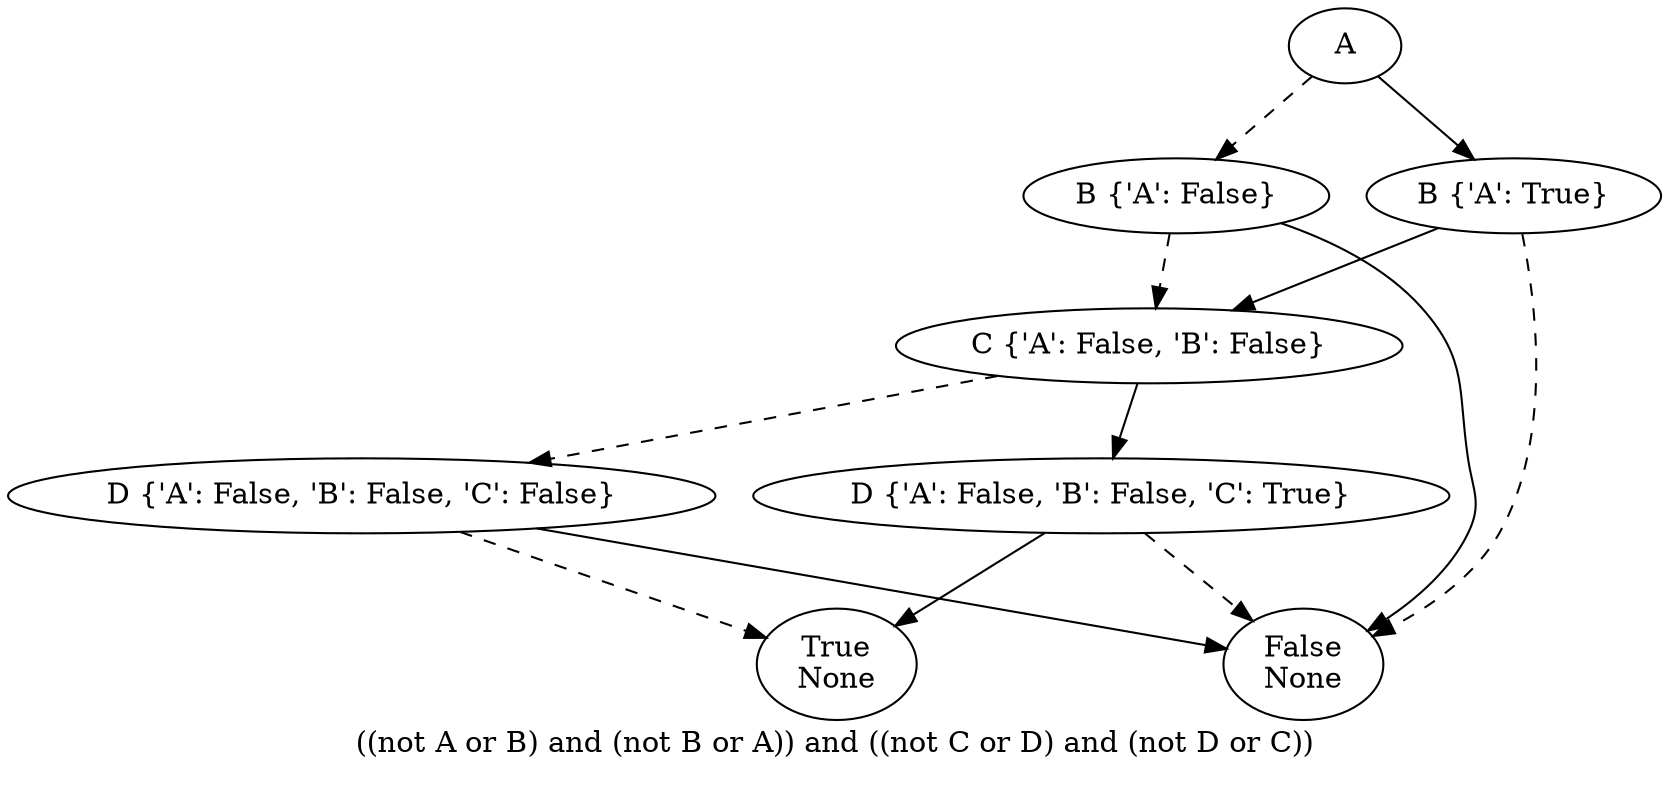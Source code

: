 digraph{
label="((not A or B) and (not B or A)) and ((not C or D) and (not D or C))\n\n"
2412792856336[label=A]2412792856400[label="B {'A': False}"]
2412792856336 -> 2412792856400[style=dashed]
2412792856464[label="C {'A': False, 'B': False}"]
2412792856400 -> 2412792856464[style=dashed]
2412792971344[label="D {'A': False, 'B': False, 'C': False}"]
2412792856464 -> 2412792971344[style=dashed]
2412792856208[label="True
None"]
2412792971344 -> 2412792856208[style=dashed]
2412792843408[label="False
None"]
2412792971344 -> 2412792843408
2412792973264[label="D {'A': False, 'B': False, 'C': True}"]
2412792856464 -> 2412792973264
2412792843408[label="False
None"]
2412792973264 -> 2412792843408[style=dashed]
2412792856208[label="True
None"]
2412792973264 -> 2412792856208
2412792843408[label="False
None"]
2412792856400 -> 2412792843408
2412793111248[label="B {'A': True}"]
2412792856336 -> 2412793111248
2412792843408[label="False
None"]
2412793111248 -> 2412792843408[style=dashed]
2412792856464[label="C {'A': False, 'B': False}"]
2412793111248 -> 2412792856464
}
